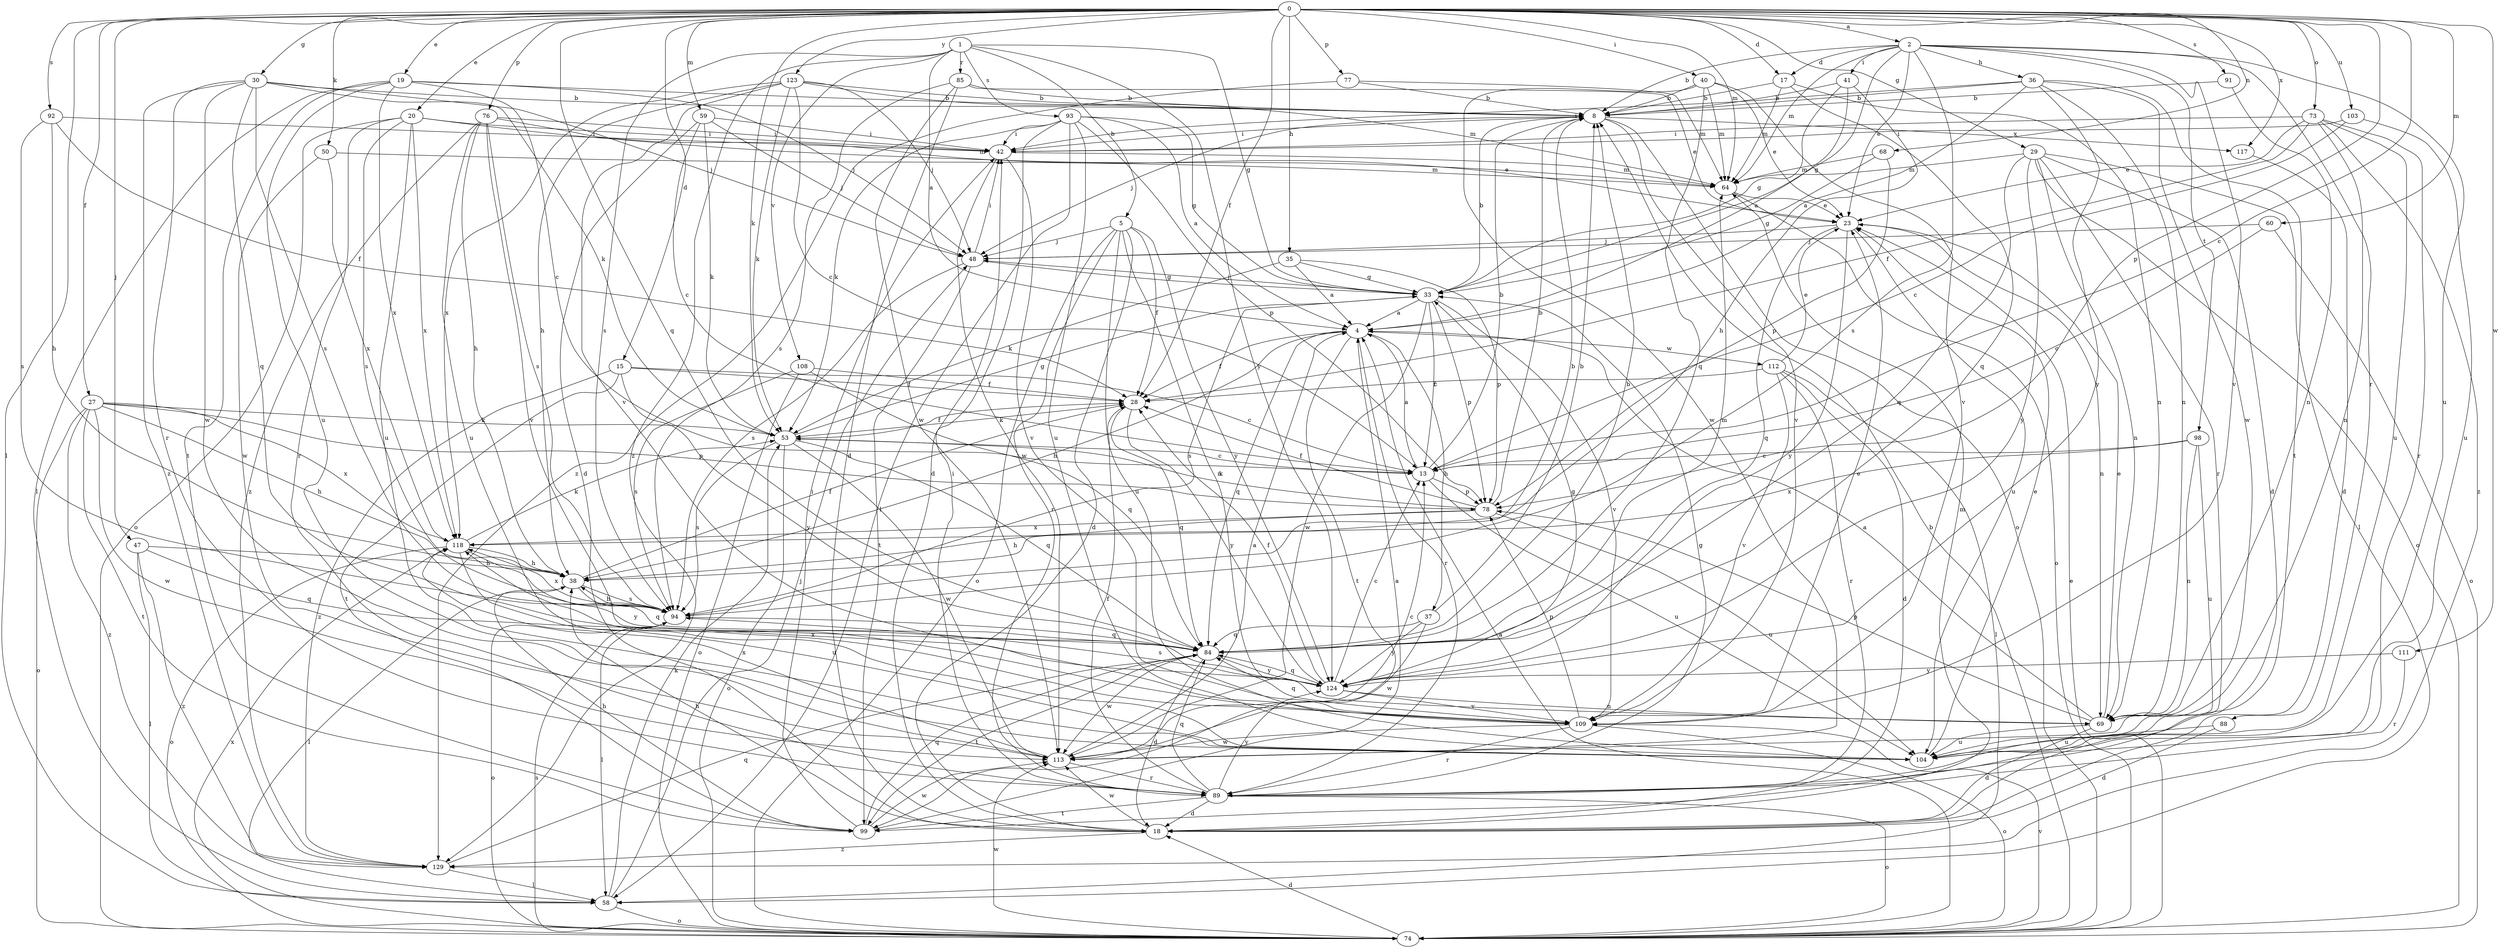strict digraph  {
0;
1;
2;
4;
5;
8;
13;
15;
17;
18;
19;
20;
23;
27;
28;
29;
30;
33;
35;
36;
37;
38;
40;
41;
42;
47;
48;
50;
53;
58;
59;
60;
64;
68;
69;
73;
74;
76;
77;
78;
84;
85;
88;
89;
91;
92;
93;
94;
98;
99;
103;
104;
108;
109;
111;
112;
113;
117;
118;
123;
124;
129;
0 -> 2  [label=a];
0 -> 13  [label=c];
0 -> 15  [label=d];
0 -> 17  [label=d];
0 -> 19  [label=e];
0 -> 20  [label=e];
0 -> 27  [label=f];
0 -> 28  [label=f];
0 -> 29  [label=g];
0 -> 30  [label=g];
0 -> 35  [label=h];
0 -> 40  [label=i];
0 -> 47  [label=j];
0 -> 50  [label=k];
0 -> 53  [label=k];
0 -> 58  [label=l];
0 -> 59  [label=m];
0 -> 60  [label=m];
0 -> 64  [label=m];
0 -> 68  [label=n];
0 -> 73  [label=o];
0 -> 76  [label=p];
0 -> 77  [label=p];
0 -> 78  [label=p];
0 -> 84  [label=q];
0 -> 91  [label=s];
0 -> 92  [label=s];
0 -> 103  [label=u];
0 -> 111  [label=w];
0 -> 117  [label=x];
0 -> 123  [label=y];
1 -> 4  [label=a];
1 -> 5  [label=b];
1 -> 33  [label=g];
1 -> 85  [label=r];
1 -> 93  [label=s];
1 -> 94  [label=s];
1 -> 108  [label=v];
1 -> 124  [label=y];
1 -> 129  [label=z];
2 -> 8  [label=b];
2 -> 17  [label=d];
2 -> 23  [label=e];
2 -> 33  [label=g];
2 -> 36  [label=h];
2 -> 41  [label=i];
2 -> 64  [label=m];
2 -> 88  [label=r];
2 -> 94  [label=s];
2 -> 98  [label=t];
2 -> 104  [label=u];
2 -> 109  [label=v];
4 -> 28  [label=f];
4 -> 37  [label=h];
4 -> 38  [label=h];
4 -> 84  [label=q];
4 -> 89  [label=r];
4 -> 99  [label=t];
4 -> 112  [label=w];
5 -> 18  [label=d];
5 -> 28  [label=f];
5 -> 48  [label=j];
5 -> 69  [label=n];
5 -> 74  [label=o];
5 -> 89  [label=r];
5 -> 104  [label=u];
5 -> 124  [label=y];
8 -> 42  [label=i];
8 -> 48  [label=j];
8 -> 74  [label=o];
8 -> 109  [label=v];
8 -> 117  [label=x];
13 -> 4  [label=a];
13 -> 8  [label=b];
13 -> 78  [label=p];
13 -> 104  [label=u];
15 -> 13  [label=c];
15 -> 28  [label=f];
15 -> 99  [label=t];
15 -> 124  [label=y];
15 -> 129  [label=z];
17 -> 8  [label=b];
17 -> 64  [label=m];
17 -> 69  [label=n];
17 -> 84  [label=q];
18 -> 38  [label=h];
18 -> 64  [label=m];
18 -> 113  [label=w];
18 -> 129  [label=z];
19 -> 8  [label=b];
19 -> 13  [label=c];
19 -> 48  [label=j];
19 -> 58  [label=l];
19 -> 99  [label=t];
19 -> 104  [label=u];
19 -> 118  [label=x];
20 -> 42  [label=i];
20 -> 64  [label=m];
20 -> 74  [label=o];
20 -> 89  [label=r];
20 -> 94  [label=s];
20 -> 104  [label=u];
20 -> 118  [label=x];
23 -> 48  [label=j];
23 -> 69  [label=n];
23 -> 84  [label=q];
23 -> 104  [label=u];
23 -> 124  [label=y];
27 -> 38  [label=h];
27 -> 53  [label=k];
27 -> 74  [label=o];
27 -> 78  [label=p];
27 -> 99  [label=t];
27 -> 113  [label=w];
27 -> 118  [label=x];
27 -> 129  [label=z];
28 -> 53  [label=k];
28 -> 84  [label=q];
28 -> 124  [label=y];
29 -> 18  [label=d];
29 -> 58  [label=l];
29 -> 64  [label=m];
29 -> 69  [label=n];
29 -> 74  [label=o];
29 -> 84  [label=q];
29 -> 89  [label=r];
29 -> 124  [label=y];
30 -> 8  [label=b];
30 -> 48  [label=j];
30 -> 53  [label=k];
30 -> 84  [label=q];
30 -> 89  [label=r];
30 -> 94  [label=s];
30 -> 113  [label=w];
30 -> 129  [label=z];
33 -> 4  [label=a];
33 -> 8  [label=b];
33 -> 13  [label=c];
33 -> 48  [label=j];
33 -> 78  [label=p];
33 -> 94  [label=s];
33 -> 109  [label=v];
33 -> 113  [label=w];
35 -> 4  [label=a];
35 -> 33  [label=g];
35 -> 53  [label=k];
35 -> 78  [label=p];
36 -> 4  [label=a];
36 -> 8  [label=b];
36 -> 42  [label=i];
36 -> 69  [label=n];
36 -> 99  [label=t];
36 -> 113  [label=w];
36 -> 124  [label=y];
37 -> 8  [label=b];
37 -> 84  [label=q];
37 -> 113  [label=w];
37 -> 124  [label=y];
38 -> 28  [label=f];
38 -> 58  [label=l];
38 -> 84  [label=q];
38 -> 94  [label=s];
40 -> 8  [label=b];
40 -> 23  [label=e];
40 -> 64  [label=m];
40 -> 84  [label=q];
40 -> 109  [label=v];
40 -> 113  [label=w];
41 -> 4  [label=a];
41 -> 8  [label=b];
41 -> 33  [label=g];
41 -> 38  [label=h];
42 -> 64  [label=m];
42 -> 109  [label=v];
42 -> 113  [label=w];
47 -> 38  [label=h];
47 -> 58  [label=l];
47 -> 84  [label=q];
47 -> 129  [label=z];
48 -> 33  [label=g];
48 -> 42  [label=i];
48 -> 94  [label=s];
48 -> 99  [label=t];
50 -> 64  [label=m];
50 -> 113  [label=w];
50 -> 118  [label=x];
53 -> 13  [label=c];
53 -> 28  [label=f];
53 -> 33  [label=g];
53 -> 74  [label=o];
53 -> 84  [label=q];
53 -> 94  [label=s];
53 -> 113  [label=w];
58 -> 48  [label=j];
58 -> 53  [label=k];
58 -> 74  [label=o];
59 -> 13  [label=c];
59 -> 18  [label=d];
59 -> 42  [label=i];
59 -> 48  [label=j];
59 -> 53  [label=k];
60 -> 13  [label=c];
60 -> 48  [label=j];
60 -> 74  [label=o];
64 -> 23  [label=e];
64 -> 74  [label=o];
68 -> 33  [label=g];
68 -> 64  [label=m];
68 -> 78  [label=p];
69 -> 4  [label=a];
69 -> 18  [label=d];
69 -> 23  [label=e];
69 -> 78  [label=p];
69 -> 104  [label=u];
73 -> 23  [label=e];
73 -> 28  [label=f];
73 -> 42  [label=i];
73 -> 69  [label=n];
73 -> 89  [label=r];
73 -> 104  [label=u];
73 -> 129  [label=z];
74 -> 4  [label=a];
74 -> 8  [label=b];
74 -> 18  [label=d];
74 -> 23  [label=e];
74 -> 94  [label=s];
74 -> 109  [label=v];
74 -> 113  [label=w];
74 -> 118  [label=x];
76 -> 23  [label=e];
76 -> 38  [label=h];
76 -> 42  [label=i];
76 -> 94  [label=s];
76 -> 104  [label=u];
76 -> 109  [label=v];
76 -> 129  [label=z];
77 -> 8  [label=b];
77 -> 64  [label=m];
77 -> 129  [label=z];
78 -> 8  [label=b];
78 -> 28  [label=f];
78 -> 38  [label=h];
78 -> 53  [label=k];
78 -> 104  [label=u];
78 -> 118  [label=x];
84 -> 8  [label=b];
84 -> 18  [label=d];
84 -> 64  [label=m];
84 -> 99  [label=t];
84 -> 113  [label=w];
84 -> 124  [label=y];
85 -> 8  [label=b];
85 -> 18  [label=d];
85 -> 23  [label=e];
85 -> 94  [label=s];
85 -> 113  [label=w];
88 -> 18  [label=d];
88 -> 104  [label=u];
89 -> 18  [label=d];
89 -> 28  [label=f];
89 -> 33  [label=g];
89 -> 42  [label=i];
89 -> 74  [label=o];
89 -> 84  [label=q];
89 -> 99  [label=t];
89 -> 124  [label=y];
91 -> 8  [label=b];
91 -> 69  [label=n];
92 -> 28  [label=f];
92 -> 38  [label=h];
92 -> 42  [label=i];
92 -> 94  [label=s];
93 -> 4  [label=a];
93 -> 18  [label=d];
93 -> 33  [label=g];
93 -> 42  [label=i];
93 -> 53  [label=k];
93 -> 58  [label=l];
93 -> 78  [label=p];
93 -> 104  [label=u];
94 -> 8  [label=b];
94 -> 38  [label=h];
94 -> 58  [label=l];
94 -> 74  [label=o];
94 -> 84  [label=q];
94 -> 118  [label=x];
98 -> 13  [label=c];
98 -> 69  [label=n];
98 -> 104  [label=u];
98 -> 118  [label=x];
99 -> 4  [label=a];
99 -> 38  [label=h];
99 -> 42  [label=i];
99 -> 84  [label=q];
99 -> 113  [label=w];
103 -> 13  [label=c];
103 -> 42  [label=i];
103 -> 104  [label=u];
104 -> 23  [label=e];
108 -> 28  [label=f];
108 -> 74  [label=o];
108 -> 84  [label=q];
108 -> 94  [label=s];
109 -> 23  [label=e];
109 -> 74  [label=o];
109 -> 78  [label=p];
109 -> 84  [label=q];
109 -> 89  [label=r];
109 -> 113  [label=w];
109 -> 118  [label=x];
111 -> 89  [label=r];
111 -> 124  [label=y];
112 -> 18  [label=d];
112 -> 23  [label=e];
112 -> 28  [label=f];
112 -> 58  [label=l];
112 -> 89  [label=r];
112 -> 109  [label=v];
113 -> 4  [label=a];
113 -> 13  [label=c];
113 -> 89  [label=r];
113 -> 118  [label=x];
117 -> 18  [label=d];
118 -> 38  [label=h];
118 -> 53  [label=k];
118 -> 74  [label=o];
118 -> 104  [label=u];
118 -> 124  [label=y];
123 -> 8  [label=b];
123 -> 13  [label=c];
123 -> 38  [label=h];
123 -> 48  [label=j];
123 -> 53  [label=k];
123 -> 64  [label=m];
123 -> 109  [label=v];
123 -> 118  [label=x];
124 -> 13  [label=c];
124 -> 28  [label=f];
124 -> 33  [label=g];
124 -> 69  [label=n];
124 -> 84  [label=q];
124 -> 94  [label=s];
124 -> 109  [label=v];
129 -> 58  [label=l];
129 -> 84  [label=q];
}

